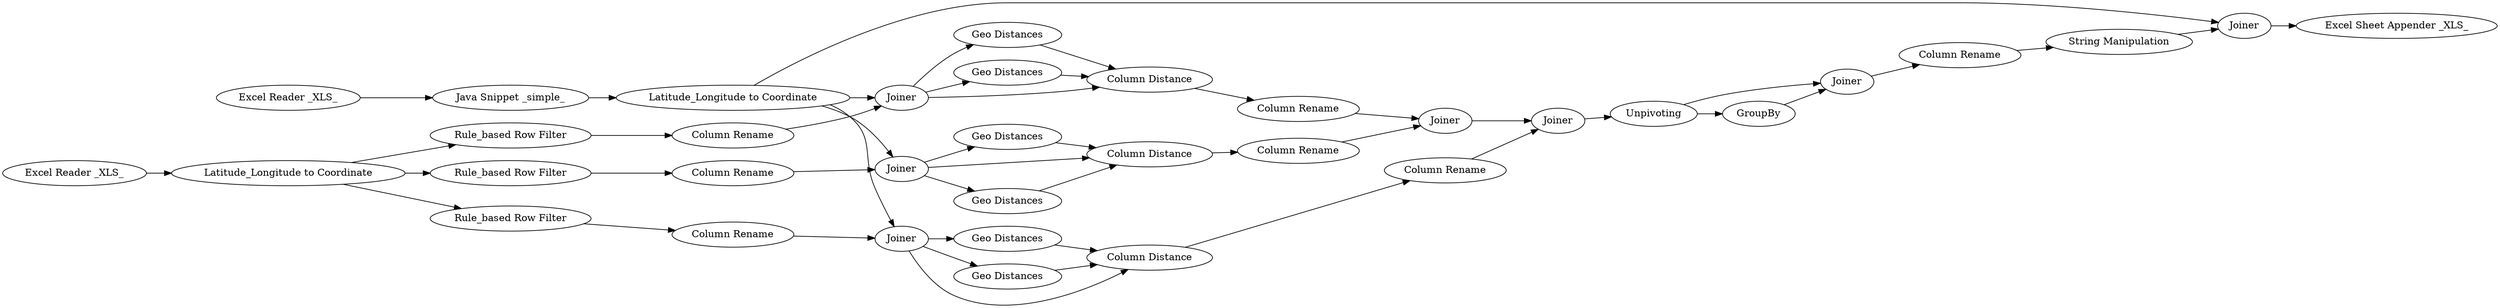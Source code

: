 digraph {
	"1538642790441975258_38" [label="Geo Distances"]
	"1538642790441975258_60" [label="Rule_based Row Filter"]
	"1538642790441975258_80" [label=GroupBy]
	"1538642790441975258_58" [label="Rule_based Row Filter"]
	"1538642790441975258_62" [label="Column Rename"]
	"1538642790441975258_59" [label="Column Rename"]
	"1538642790441975258_37" [label="Geo Distances"]
	"1538642790441975258_66" [label=Joiner]
	"1538642790441975258_69" [label=Joiner]
	"1538642790441975258_85" [label="Excel Sheet Appender _XLS_"]
	"1538642790441975258_82" [label=Joiner]
	"1538642790441975258_84" [label="String Manipulation"]
	"1538642790441975258_74" [label=Joiner]
	"1538642790441975258_39" [label="Column Distance"]
	"1538642790441975258_78" [label=Unpivoting]
	"1538642790441975258_31" [label="Latitude_Longitude to Coordinate"]
	"1538642790441975258_57" [label="Column Rename"]
	"1538642790441975258_83" [label="Column Rename"]
	"1538642790441975258_35" [label="Latitude_Longitude to Coordinate"]
	"1538642790441975258_67" [label="Column Distance"]
	"1538642790441975258_68" [label="Column Rename"]
	"1538642790441975258_70" [label="Geo Distances"]
	"1538642790441975258_36" [label=Joiner]
	"1538642790441975258_65" [label="Geo Distances"]
	"1538642790441975258_81" [label=Joiner]
	"1538642790441975258_56" [label="Java Snippet _simple_"]
	"1538642790441975258_75" [label=Joiner]
	"1538642790441975258_73" [label="Column Rename"]
	"1538642790441975258_34" [label="Excel Reader _XLS_"]
	"1538642790441975258_63" [label="Geo Distances"]
	"1538642790441975258_72" [label="Rule_based Row Filter"]
	"1538642790441975258_71" [label="Geo Distances"]
	"1538642790441975258_61" [label="Column Rename"]
	"1538642790441975258_64" [label="Column Distance"]
	"1538642790441975258_33" [label="Excel Reader _XLS_"]
	"1538642790441975258_62" -> "1538642790441975258_74"
	"1538642790441975258_56" -> "1538642790441975258_31"
	"1538642790441975258_36" -> "1538642790441975258_38"
	"1538642790441975258_78" -> "1538642790441975258_80"
	"1538642790441975258_80" -> "1538642790441975258_81"
	"1538642790441975258_73" -> "1538642790441975258_69"
	"1538642790441975258_71" -> "1538642790441975258_67"
	"1538642790441975258_67" -> "1538642790441975258_68"
	"1538642790441975258_84" -> "1538642790441975258_82"
	"1538642790441975258_69" -> "1538642790441975258_67"
	"1538642790441975258_68" -> "1538642790441975258_75"
	"1538642790441975258_34" -> "1538642790441975258_35"
	"1538642790441975258_59" -> "1538642790441975258_74"
	"1538642790441975258_69" -> "1538642790441975258_70"
	"1538642790441975258_36" -> "1538642790441975258_39"
	"1538642790441975258_72" -> "1538642790441975258_73"
	"1538642790441975258_66" -> "1538642790441975258_64"
	"1538642790441975258_61" -> "1538642790441975258_66"
	"1538642790441975258_31" -> "1538642790441975258_82"
	"1538642790441975258_37" -> "1538642790441975258_39"
	"1538642790441975258_78" -> "1538642790441975258_81"
	"1538642790441975258_74" -> "1538642790441975258_75"
	"1538642790441975258_75" -> "1538642790441975258_78"
	"1538642790441975258_82" -> "1538642790441975258_85"
	"1538642790441975258_70" -> "1538642790441975258_67"
	"1538642790441975258_35" -> "1538642790441975258_72"
	"1538642790441975258_31" -> "1538642790441975258_36"
	"1538642790441975258_31" -> "1538642790441975258_66"
	"1538642790441975258_69" -> "1538642790441975258_71"
	"1538642790441975258_66" -> "1538642790441975258_65"
	"1538642790441975258_35" -> "1538642790441975258_60"
	"1538642790441975258_39" -> "1538642790441975258_59"
	"1538642790441975258_65" -> "1538642790441975258_64"
	"1538642790441975258_64" -> "1538642790441975258_62"
	"1538642790441975258_57" -> "1538642790441975258_36"
	"1538642790441975258_81" -> "1538642790441975258_83"
	"1538642790441975258_60" -> "1538642790441975258_61"
	"1538642790441975258_35" -> "1538642790441975258_58"
	"1538642790441975258_38" -> "1538642790441975258_39"
	"1538642790441975258_36" -> "1538642790441975258_37"
	"1538642790441975258_33" -> "1538642790441975258_56"
	"1538642790441975258_58" -> "1538642790441975258_57"
	"1538642790441975258_31" -> "1538642790441975258_69"
	"1538642790441975258_63" -> "1538642790441975258_64"
	"1538642790441975258_66" -> "1538642790441975258_63"
	"1538642790441975258_83" -> "1538642790441975258_84"
	rankdir=LR
}
